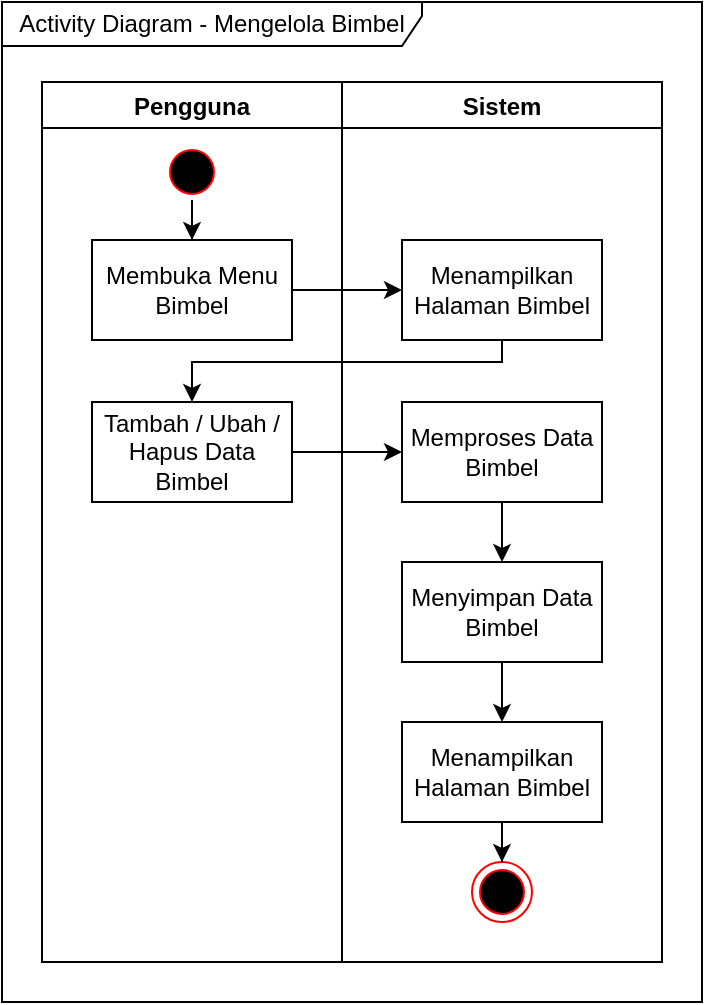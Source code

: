 <mxfile version="28.2.5">
  <diagram name="Page-1" id="_coZS1WRlcoWsEXlG5wb">
    <mxGraphModel dx="496" dy="251" grid="1" gridSize="10" guides="1" tooltips="1" connect="1" arrows="1" fold="1" page="1" pageScale="1" pageWidth="827" pageHeight="1169" math="0" shadow="0">
      <root>
        <mxCell id="0" />
        <mxCell id="1" parent="0" />
        <mxCell id="ccyouhwph8pUIZQp9j_v-1" value="Pengguna" style="swimlane;" parent="1" vertex="1">
          <mxGeometry x="259" y="120" width="150" height="440" as="geometry" />
        </mxCell>
        <mxCell id="ccyouhwph8pUIZQp9j_v-2" value="Activity Diagram - Mengelola Bimbel" style="shape=umlFrame;whiteSpace=wrap;html=1;pointerEvents=0;width=210;height=22;" parent="1" vertex="1">
          <mxGeometry x="239" y="80" width="350" height="500" as="geometry" />
        </mxCell>
        <mxCell id="ccyouhwph8pUIZQp9j_v-3" style="edgeStyle=orthogonalEdgeStyle;rounded=0;orthogonalLoop=1;jettySize=auto;html=1;entryX=0.5;entryY=0;entryDx=0;entryDy=0;" parent="1" source="ccyouhwph8pUIZQp9j_v-4" target="ccyouhwph8pUIZQp9j_v-6" edge="1">
          <mxGeometry relative="1" as="geometry" />
        </mxCell>
        <mxCell id="ccyouhwph8pUIZQp9j_v-4" value="" style="ellipse;html=1;shape=startState;fillColor=#000000;strokeColor=#ff0000;" parent="1" vertex="1">
          <mxGeometry x="319" y="150" width="30" height="30" as="geometry" />
        </mxCell>
        <mxCell id="ccyouhwph8pUIZQp9j_v-5" style="edgeStyle=orthogonalEdgeStyle;rounded=0;orthogonalLoop=1;jettySize=auto;html=1;entryX=0;entryY=0.5;entryDx=0;entryDy=0;" parent="1" source="ccyouhwph8pUIZQp9j_v-6" target="ccyouhwph8pUIZQp9j_v-8" edge="1">
          <mxGeometry relative="1" as="geometry" />
        </mxCell>
        <mxCell id="ccyouhwph8pUIZQp9j_v-6" value="Membuka Menu Bimbel" style="html=1;dashed=0;whiteSpace=wrap;" parent="1" vertex="1">
          <mxGeometry x="284" y="199" width="100" height="50" as="geometry" />
        </mxCell>
        <mxCell id="ccyouhwph8pUIZQp9j_v-7" value="Sistem" style="swimlane;" parent="1" vertex="1">
          <mxGeometry x="409" y="120" width="160" height="440" as="geometry" />
        </mxCell>
        <mxCell id="ccyouhwph8pUIZQp9j_v-8" value="Menampilkan Halaman Bimbel" style="html=1;dashed=0;whiteSpace=wrap;" parent="ccyouhwph8pUIZQp9j_v-7" vertex="1">
          <mxGeometry x="30" y="79" width="100" height="50" as="geometry" />
        </mxCell>
        <mxCell id="ccyouhwph8pUIZQp9j_v-21" style="edgeStyle=orthogonalEdgeStyle;rounded=0;orthogonalLoop=1;jettySize=auto;html=1;entryX=0.5;entryY=0;entryDx=0;entryDy=0;" parent="ccyouhwph8pUIZQp9j_v-7" source="ccyouhwph8pUIZQp9j_v-9" target="ccyouhwph8pUIZQp9j_v-11" edge="1">
          <mxGeometry relative="1" as="geometry" />
        </mxCell>
        <mxCell id="ccyouhwph8pUIZQp9j_v-9" value="Memproses Data Bimbel" style="html=1;dashed=0;whiteSpace=wrap;" parent="ccyouhwph8pUIZQp9j_v-7" vertex="1">
          <mxGeometry x="30" y="160" width="100" height="50" as="geometry" />
        </mxCell>
        <mxCell id="ccyouhwph8pUIZQp9j_v-10" value="" style="ellipse;html=1;shape=endState;fillColor=#000000;strokeColor=#ff0000;" parent="ccyouhwph8pUIZQp9j_v-7" vertex="1">
          <mxGeometry x="65" y="390" width="30" height="30" as="geometry" />
        </mxCell>
        <mxCell id="ccyouhwph8pUIZQp9j_v-11" value="Menyimpan Data Bimbel" style="html=1;dashed=0;whiteSpace=wrap;" parent="ccyouhwph8pUIZQp9j_v-7" vertex="1">
          <mxGeometry x="30" y="240" width="100" height="50" as="geometry" />
        </mxCell>
        <mxCell id="ccyouhwph8pUIZQp9j_v-12" style="edgeStyle=orthogonalEdgeStyle;rounded=0;orthogonalLoop=1;jettySize=auto;html=1;entryX=0.5;entryY=0;entryDx=0;entryDy=0;" parent="ccyouhwph8pUIZQp9j_v-7" source="ccyouhwph8pUIZQp9j_v-11" target="ccyouhwph8pUIZQp9j_v-14" edge="1">
          <mxGeometry relative="1" as="geometry">
            <mxPoint x="80" y="330" as="targetPoint" />
          </mxGeometry>
        </mxCell>
        <mxCell id="ccyouhwph8pUIZQp9j_v-13" style="edgeStyle=orthogonalEdgeStyle;rounded=0;orthogonalLoop=1;jettySize=auto;html=1;entryX=0.5;entryY=0;entryDx=0;entryDy=0;" parent="ccyouhwph8pUIZQp9j_v-7" source="ccyouhwph8pUIZQp9j_v-14" target="ccyouhwph8pUIZQp9j_v-10" edge="1">
          <mxGeometry relative="1" as="geometry" />
        </mxCell>
        <mxCell id="ccyouhwph8pUIZQp9j_v-14" value="Menampilkan Halaman Bimbel" style="html=1;dashed=0;whiteSpace=wrap;" parent="ccyouhwph8pUIZQp9j_v-7" vertex="1">
          <mxGeometry x="30" y="320" width="100" height="50" as="geometry" />
        </mxCell>
        <mxCell id="ccyouhwph8pUIZQp9j_v-15" style="edgeStyle=orthogonalEdgeStyle;rounded=0;orthogonalLoop=1;jettySize=auto;html=1;entryX=0;entryY=0.5;entryDx=0;entryDy=0;" parent="1" source="ccyouhwph8pUIZQp9j_v-16" target="ccyouhwph8pUIZQp9j_v-9" edge="1">
          <mxGeometry relative="1" as="geometry" />
        </mxCell>
        <mxCell id="ccyouhwph8pUIZQp9j_v-16" value="Tambah / Ubah / Hapus Data Bimbel" style="html=1;dashed=0;whiteSpace=wrap;" parent="1" vertex="1">
          <mxGeometry x="284" y="280" width="100" height="50" as="geometry" />
        </mxCell>
        <mxCell id="ccyouhwph8pUIZQp9j_v-17" style="edgeStyle=orthogonalEdgeStyle;rounded=0;orthogonalLoop=1;jettySize=auto;html=1;entryX=0.5;entryY=0;entryDx=0;entryDy=0;exitX=0.5;exitY=1;exitDx=0;exitDy=0;" parent="1" source="ccyouhwph8pUIZQp9j_v-8" target="ccyouhwph8pUIZQp9j_v-16" edge="1">
          <mxGeometry relative="1" as="geometry">
            <Array as="points">
              <mxPoint x="489" y="260" />
              <mxPoint x="334" y="260" />
            </Array>
          </mxGeometry>
        </mxCell>
      </root>
    </mxGraphModel>
  </diagram>
</mxfile>
